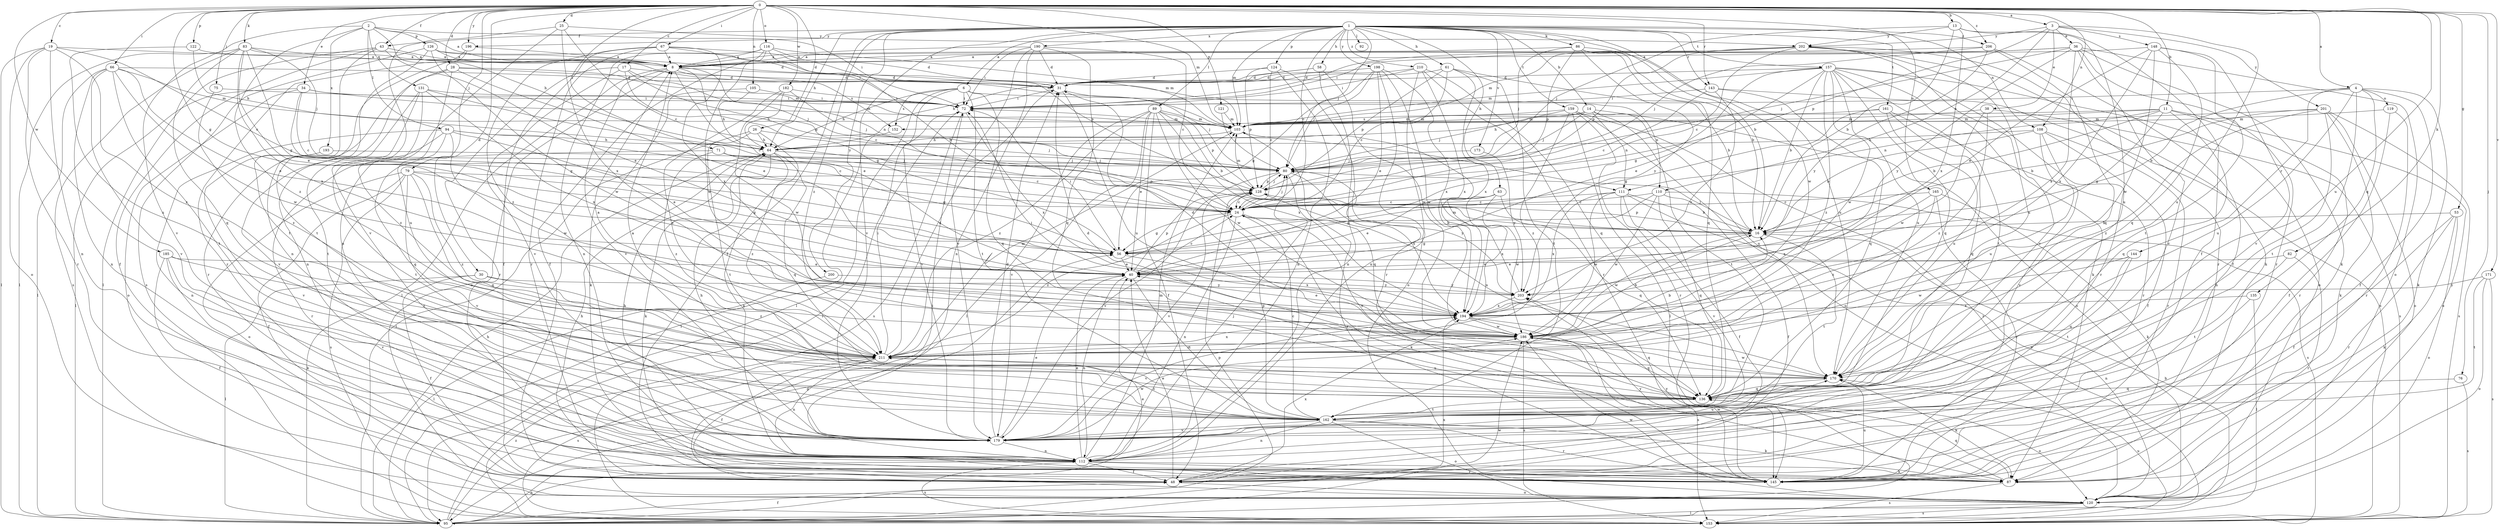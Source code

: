 strict digraph  {
0;
1;
2;
3;
4;
6;
8;
11;
13;
14;
16;
17;
19;
24;
25;
26;
28;
30;
31;
34;
36;
38;
40;
43;
48;
53;
56;
58;
61;
63;
64;
66;
67;
71;
72;
75;
76;
79;
80;
82;
83;
86;
87;
89;
92;
94;
95;
103;
105;
108;
110;
111;
112;
116;
119;
120;
121;
122;
124;
126;
128;
131;
135;
136;
143;
144;
145;
148;
152;
153;
157;
159;
161;
162;
165;
170;
171;
173;
179;
182;
185;
186;
190;
193;
194;
196;
198;
200;
201;
202;
203;
206;
210;
211;
0 -> 3  [label=a];
0 -> 4  [label=a];
0 -> 11  [label=b];
0 -> 13  [label=b];
0 -> 17  [label=c];
0 -> 19  [label=c];
0 -> 25  [label=d];
0 -> 26  [label=d];
0 -> 28  [label=d];
0 -> 30  [label=d];
0 -> 34  [label=e];
0 -> 43  [label=f];
0 -> 53  [label=g];
0 -> 56  [label=g];
0 -> 66  [label=i];
0 -> 67  [label=i];
0 -> 71  [label=i];
0 -> 75  [label=j];
0 -> 76  [label=j];
0 -> 79  [label=j];
0 -> 82  [label=k];
0 -> 83  [label=k];
0 -> 103  [label=m];
0 -> 105  [label=n];
0 -> 108  [label=n];
0 -> 116  [label=o];
0 -> 121  [label=p];
0 -> 122  [label=p];
0 -> 143  [label=r];
0 -> 165  [label=u];
0 -> 170  [label=u];
0 -> 171  [label=v];
0 -> 182  [label=w];
0 -> 185  [label=w];
0 -> 196  [label=y];
0 -> 206  [label=z];
1 -> 6  [label=a];
1 -> 14  [label=b];
1 -> 16  [label=b];
1 -> 24  [label=c];
1 -> 43  [label=f];
1 -> 48  [label=f];
1 -> 58  [label=h];
1 -> 61  [label=h];
1 -> 63  [label=h];
1 -> 64  [label=h];
1 -> 80  [label=j];
1 -> 86  [label=k];
1 -> 89  [label=l];
1 -> 92  [label=l];
1 -> 103  [label=m];
1 -> 108  [label=n];
1 -> 124  [label=p];
1 -> 143  [label=r];
1 -> 157  [label=t];
1 -> 159  [label=t];
1 -> 161  [label=t];
1 -> 173  [label=v];
1 -> 179  [label=v];
1 -> 186  [label=w];
1 -> 190  [label=x];
1 -> 196  [label=y];
1 -> 198  [label=y];
1 -> 200  [label=y];
1 -> 206  [label=z];
1 -> 210  [label=z];
1 -> 211  [label=z];
2 -> 8  [label=a];
2 -> 64  [label=h];
2 -> 72  [label=i];
2 -> 94  [label=l];
2 -> 126  [label=p];
2 -> 131  [label=q];
2 -> 179  [label=v];
2 -> 193  [label=x];
2 -> 211  [label=z];
3 -> 36  [label=e];
3 -> 38  [label=e];
3 -> 110  [label=n];
3 -> 128  [label=p];
3 -> 148  [label=s];
3 -> 170  [label=u];
3 -> 201  [label=y];
3 -> 202  [label=y];
4 -> 16  [label=b];
4 -> 48  [label=f];
4 -> 72  [label=i];
4 -> 87  [label=k];
4 -> 119  [label=o];
4 -> 135  [label=q];
4 -> 144  [label=r];
4 -> 162  [label=t];
4 -> 170  [label=u];
6 -> 64  [label=h];
6 -> 72  [label=i];
6 -> 95  [label=l];
6 -> 110  [label=n];
6 -> 136  [label=q];
6 -> 152  [label=s];
6 -> 162  [label=t];
6 -> 179  [label=v];
8 -> 31  [label=d];
8 -> 40  [label=e];
8 -> 56  [label=g];
8 -> 95  [label=l];
8 -> 111  [label=n];
8 -> 120  [label=o];
8 -> 152  [label=s];
8 -> 179  [label=v];
11 -> 16  [label=b];
11 -> 56  [label=g];
11 -> 103  [label=m];
11 -> 111  [label=n];
11 -> 120  [label=o];
11 -> 136  [label=q];
11 -> 145  [label=r];
11 -> 152  [label=s];
13 -> 16  [label=b];
13 -> 48  [label=f];
13 -> 80  [label=j];
13 -> 170  [label=u];
13 -> 194  [label=x];
13 -> 202  [label=y];
14 -> 64  [label=h];
14 -> 80  [label=j];
14 -> 103  [label=m];
14 -> 111  [label=n];
14 -> 120  [label=o];
14 -> 162  [label=t];
14 -> 170  [label=u];
16 -> 56  [label=g];
16 -> 80  [label=j];
16 -> 128  [label=p];
16 -> 162  [label=t];
16 -> 186  [label=w];
17 -> 24  [label=c];
17 -> 31  [label=d];
17 -> 80  [label=j];
17 -> 128  [label=p];
17 -> 145  [label=r];
17 -> 179  [label=v];
19 -> 8  [label=a];
19 -> 24  [label=c];
19 -> 95  [label=l];
19 -> 112  [label=n];
19 -> 120  [label=o];
19 -> 145  [label=r];
19 -> 211  [label=z];
24 -> 16  [label=b];
24 -> 56  [label=g];
24 -> 80  [label=j];
24 -> 87  [label=k];
24 -> 112  [label=n];
24 -> 211  [label=z];
25 -> 24  [label=c];
25 -> 112  [label=n];
25 -> 179  [label=v];
25 -> 194  [label=x];
25 -> 202  [label=y];
26 -> 64  [label=h];
26 -> 80  [label=j];
26 -> 87  [label=k];
26 -> 95  [label=l];
26 -> 162  [label=t];
28 -> 31  [label=d];
28 -> 40  [label=e];
28 -> 103  [label=m];
28 -> 112  [label=n];
28 -> 145  [label=r];
28 -> 170  [label=u];
30 -> 48  [label=f];
30 -> 95  [label=l];
30 -> 203  [label=y];
30 -> 211  [label=z];
31 -> 72  [label=i];
31 -> 80  [label=j];
31 -> 170  [label=u];
34 -> 24  [label=c];
34 -> 56  [label=g];
34 -> 72  [label=i];
34 -> 95  [label=l];
34 -> 103  [label=m];
34 -> 120  [label=o];
36 -> 8  [label=a];
36 -> 72  [label=i];
36 -> 80  [label=j];
36 -> 87  [label=k];
36 -> 120  [label=o];
36 -> 145  [label=r];
36 -> 179  [label=v];
36 -> 194  [label=x];
36 -> 203  [label=y];
38 -> 103  [label=m];
38 -> 153  [label=s];
38 -> 186  [label=w];
38 -> 211  [label=z];
40 -> 24  [label=c];
40 -> 112  [label=n];
40 -> 128  [label=p];
40 -> 162  [label=t];
40 -> 203  [label=y];
43 -> 8  [label=a];
43 -> 40  [label=e];
43 -> 48  [label=f];
43 -> 95  [label=l];
43 -> 162  [label=t];
48 -> 40  [label=e];
48 -> 64  [label=h];
48 -> 120  [label=o];
48 -> 194  [label=x];
53 -> 16  [label=b];
53 -> 48  [label=f];
53 -> 87  [label=k];
53 -> 120  [label=o];
53 -> 145  [label=r];
56 -> 40  [label=e];
56 -> 72  [label=i];
56 -> 194  [label=x];
58 -> 31  [label=d];
58 -> 64  [label=h];
58 -> 112  [label=n];
58 -> 186  [label=w];
61 -> 16  [label=b];
61 -> 24  [label=c];
61 -> 31  [label=d];
61 -> 128  [label=p];
61 -> 162  [label=t];
61 -> 194  [label=x];
63 -> 24  [label=c];
63 -> 40  [label=e];
63 -> 136  [label=q];
63 -> 186  [label=w];
63 -> 194  [label=x];
64 -> 80  [label=j];
64 -> 87  [label=k];
64 -> 136  [label=q];
64 -> 211  [label=z];
66 -> 31  [label=d];
66 -> 40  [label=e];
66 -> 95  [label=l];
66 -> 103  [label=m];
66 -> 112  [label=n];
66 -> 162  [label=t];
66 -> 179  [label=v];
66 -> 186  [label=w];
67 -> 8  [label=a];
67 -> 48  [label=f];
67 -> 72  [label=i];
67 -> 128  [label=p];
67 -> 145  [label=r];
67 -> 194  [label=x];
67 -> 211  [label=z];
71 -> 24  [label=c];
71 -> 56  [label=g];
71 -> 80  [label=j];
71 -> 145  [label=r];
71 -> 211  [label=z];
72 -> 103  [label=m];
72 -> 153  [label=s];
72 -> 194  [label=x];
75 -> 72  [label=i];
75 -> 211  [label=z];
76 -> 136  [label=q];
76 -> 153  [label=s];
79 -> 48  [label=f];
79 -> 56  [label=g];
79 -> 120  [label=o];
79 -> 128  [label=p];
79 -> 136  [label=q];
79 -> 153  [label=s];
79 -> 179  [label=v];
79 -> 211  [label=z];
80 -> 128  [label=p];
80 -> 145  [label=r];
80 -> 179  [label=v];
80 -> 194  [label=x];
80 -> 203  [label=y];
82 -> 40  [label=e];
82 -> 145  [label=r];
82 -> 162  [label=t];
83 -> 8  [label=a];
83 -> 40  [label=e];
83 -> 56  [label=g];
83 -> 80  [label=j];
83 -> 95  [label=l];
83 -> 103  [label=m];
83 -> 136  [label=q];
83 -> 153  [label=s];
83 -> 194  [label=x];
86 -> 8  [label=a];
86 -> 16  [label=b];
86 -> 80  [label=j];
86 -> 128  [label=p];
86 -> 136  [label=q];
86 -> 170  [label=u];
86 -> 203  [label=y];
87 -> 136  [label=q];
87 -> 153  [label=s];
87 -> 203  [label=y];
89 -> 16  [label=b];
89 -> 40  [label=e];
89 -> 48  [label=f];
89 -> 95  [label=l];
89 -> 103  [label=m];
89 -> 128  [label=p];
89 -> 179  [label=v];
89 -> 186  [label=w];
89 -> 194  [label=x];
89 -> 211  [label=z];
94 -> 24  [label=c];
94 -> 40  [label=e];
94 -> 64  [label=h];
94 -> 112  [label=n];
94 -> 136  [label=q];
94 -> 162  [label=t];
94 -> 186  [label=w];
95 -> 16  [label=b];
95 -> 40  [label=e];
95 -> 48  [label=f];
95 -> 56  [label=g];
95 -> 64  [label=h];
95 -> 72  [label=i];
95 -> 112  [label=n];
95 -> 128  [label=p];
95 -> 186  [label=w];
95 -> 194  [label=x];
103 -> 64  [label=h];
103 -> 136  [label=q];
105 -> 64  [label=h];
105 -> 72  [label=i];
105 -> 87  [label=k];
108 -> 16  [label=b];
108 -> 48  [label=f];
108 -> 64  [label=h];
108 -> 145  [label=r];
108 -> 170  [label=u];
108 -> 179  [label=v];
110 -> 24  [label=c];
110 -> 48  [label=f];
110 -> 56  [label=g];
110 -> 136  [label=q];
110 -> 153  [label=s];
110 -> 186  [label=w];
111 -> 16  [label=b];
111 -> 24  [label=c];
111 -> 48  [label=f];
111 -> 120  [label=o];
111 -> 179  [label=v];
111 -> 186  [label=w];
111 -> 194  [label=x];
112 -> 40  [label=e];
112 -> 48  [label=f];
112 -> 64  [label=h];
112 -> 80  [label=j];
112 -> 87  [label=k];
112 -> 103  [label=m];
112 -> 145  [label=r];
112 -> 153  [label=s];
116 -> 8  [label=a];
116 -> 16  [label=b];
116 -> 31  [label=d];
116 -> 48  [label=f];
116 -> 103  [label=m];
116 -> 112  [label=n];
116 -> 186  [label=w];
119 -> 48  [label=f];
119 -> 103  [label=m];
119 -> 145  [label=r];
120 -> 72  [label=i];
120 -> 95  [label=l];
120 -> 153  [label=s];
120 -> 186  [label=w];
121 -> 80  [label=j];
121 -> 103  [label=m];
122 -> 8  [label=a];
122 -> 64  [label=h];
122 -> 170  [label=u];
124 -> 24  [label=c];
124 -> 31  [label=d];
124 -> 112  [label=n];
124 -> 128  [label=p];
124 -> 145  [label=r];
126 -> 8  [label=a];
126 -> 31  [label=d];
126 -> 103  [label=m];
126 -> 153  [label=s];
126 -> 162  [label=t];
126 -> 186  [label=w];
128 -> 24  [label=c];
128 -> 80  [label=j];
128 -> 103  [label=m];
128 -> 170  [label=u];
128 -> 179  [label=v];
131 -> 24  [label=c];
131 -> 72  [label=i];
131 -> 162  [label=t];
131 -> 179  [label=v];
131 -> 194  [label=x];
131 -> 211  [label=z];
135 -> 95  [label=l];
135 -> 112  [label=n];
135 -> 194  [label=x];
136 -> 8  [label=a];
136 -> 24  [label=c];
136 -> 120  [label=o];
136 -> 162  [label=t];
143 -> 24  [label=c];
143 -> 72  [label=i];
143 -> 136  [label=q];
143 -> 153  [label=s];
143 -> 194  [label=x];
144 -> 40  [label=e];
144 -> 136  [label=q];
144 -> 162  [label=t];
144 -> 186  [label=w];
145 -> 170  [label=u];
145 -> 186  [label=w];
145 -> 203  [label=y];
148 -> 8  [label=a];
148 -> 40  [label=e];
148 -> 136  [label=q];
148 -> 162  [label=t];
148 -> 179  [label=v];
148 -> 186  [label=w];
148 -> 194  [label=x];
152 -> 95  [label=l];
153 -> 170  [label=u];
153 -> 211  [label=z];
157 -> 16  [label=b];
157 -> 31  [label=d];
157 -> 40  [label=e];
157 -> 56  [label=g];
157 -> 87  [label=k];
157 -> 103  [label=m];
157 -> 120  [label=o];
157 -> 136  [label=q];
157 -> 145  [label=r];
157 -> 162  [label=t];
157 -> 170  [label=u];
157 -> 186  [label=w];
157 -> 211  [label=z];
159 -> 80  [label=j];
159 -> 95  [label=l];
159 -> 103  [label=m];
159 -> 120  [label=o];
159 -> 145  [label=r];
159 -> 153  [label=s];
159 -> 211  [label=z];
161 -> 56  [label=g];
161 -> 103  [label=m];
161 -> 136  [label=q];
161 -> 145  [label=r];
161 -> 170  [label=u];
162 -> 24  [label=c];
162 -> 87  [label=k];
162 -> 112  [label=n];
162 -> 120  [label=o];
162 -> 128  [label=p];
162 -> 145  [label=r];
162 -> 179  [label=v];
162 -> 211  [label=z];
165 -> 24  [label=c];
165 -> 87  [label=k];
165 -> 145  [label=r];
165 -> 194  [label=x];
165 -> 211  [label=z];
170 -> 31  [label=d];
170 -> 87  [label=k];
170 -> 136  [label=q];
170 -> 186  [label=w];
171 -> 120  [label=o];
171 -> 153  [label=s];
171 -> 162  [label=t];
171 -> 203  [label=y];
173 -> 80  [label=j];
173 -> 203  [label=y];
179 -> 31  [label=d];
179 -> 40  [label=e];
179 -> 64  [label=h];
179 -> 112  [label=n];
179 -> 170  [label=u];
179 -> 186  [label=w];
182 -> 64  [label=h];
182 -> 72  [label=i];
182 -> 80  [label=j];
182 -> 186  [label=w];
182 -> 211  [label=z];
185 -> 40  [label=e];
185 -> 48  [label=f];
185 -> 87  [label=k];
185 -> 179  [label=v];
185 -> 211  [label=z];
186 -> 16  [label=b];
186 -> 31  [label=d];
186 -> 72  [label=i];
186 -> 136  [label=q];
186 -> 153  [label=s];
186 -> 211  [label=z];
190 -> 8  [label=a];
190 -> 24  [label=c];
190 -> 31  [label=d];
190 -> 72  [label=i];
190 -> 112  [label=n];
190 -> 136  [label=q];
190 -> 179  [label=v];
193 -> 80  [label=j];
193 -> 179  [label=v];
194 -> 40  [label=e];
194 -> 136  [label=q];
194 -> 153  [label=s];
194 -> 179  [label=v];
194 -> 186  [label=w];
196 -> 8  [label=a];
196 -> 112  [label=n];
196 -> 145  [label=r];
198 -> 31  [label=d];
198 -> 40  [label=e];
198 -> 56  [label=g];
198 -> 80  [label=j];
198 -> 120  [label=o];
198 -> 186  [label=w];
198 -> 194  [label=x];
200 -> 95  [label=l];
200 -> 203  [label=y];
201 -> 16  [label=b];
201 -> 87  [label=k];
201 -> 103  [label=m];
201 -> 112  [label=n];
201 -> 120  [label=o];
201 -> 153  [label=s];
201 -> 211  [label=z];
202 -> 8  [label=a];
202 -> 24  [label=c];
202 -> 72  [label=i];
202 -> 87  [label=k];
202 -> 103  [label=m];
202 -> 128  [label=p];
202 -> 145  [label=r];
202 -> 170  [label=u];
202 -> 179  [label=v];
203 -> 103  [label=m];
203 -> 194  [label=x];
206 -> 8  [label=a];
206 -> 48  [label=f];
206 -> 80  [label=j];
206 -> 136  [label=q];
206 -> 203  [label=y];
210 -> 31  [label=d];
210 -> 72  [label=i];
210 -> 112  [label=n];
210 -> 136  [label=q];
210 -> 145  [label=r];
210 -> 194  [label=x];
211 -> 8  [label=a];
211 -> 16  [label=b];
211 -> 31  [label=d];
211 -> 48  [label=f];
211 -> 72  [label=i];
211 -> 103  [label=m];
211 -> 112  [label=n];
211 -> 153  [label=s];
211 -> 170  [label=u];
211 -> 194  [label=x];
}
